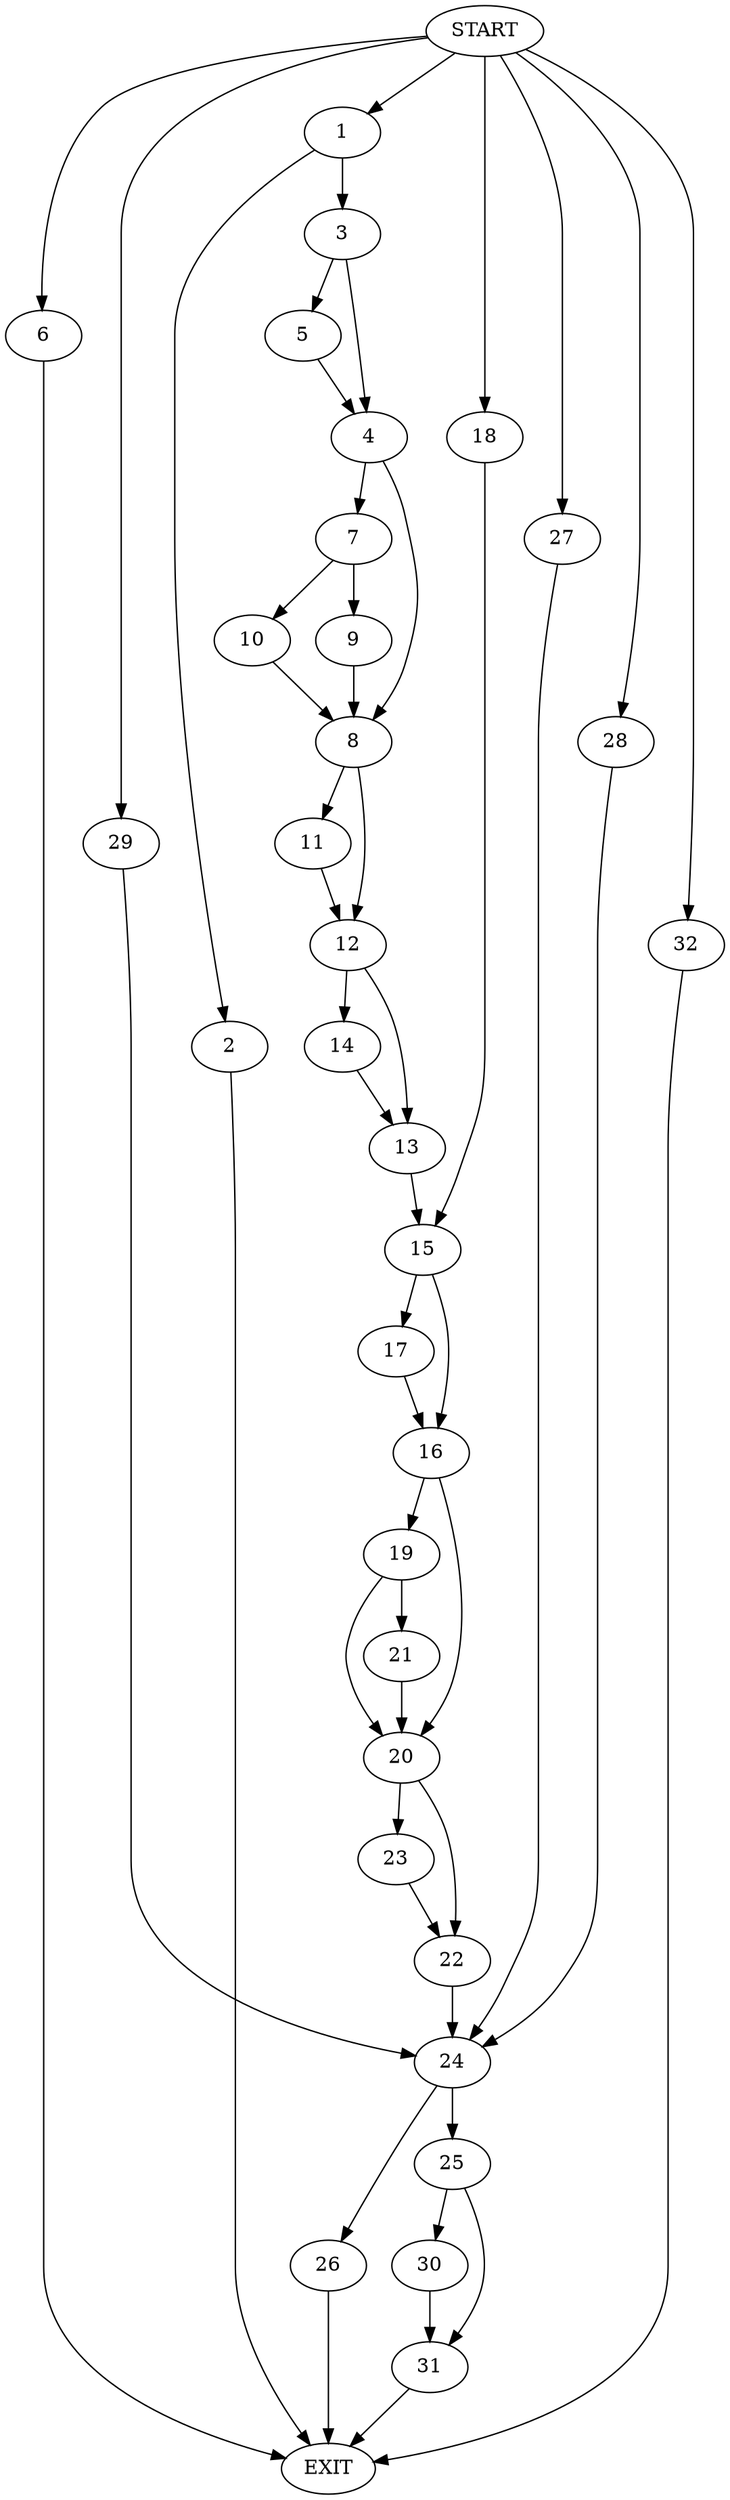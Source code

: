 digraph {
0 [label="START"]
33 [label="EXIT"]
0 -> 1
1 -> 2
1 -> 3
3 -> 4
3 -> 5
2 -> 33
0 -> 6
6 -> 33
5 -> 4
4 -> 7
4 -> 8
7 -> 9
7 -> 10
8 -> 11
8 -> 12
9 -> 8
10 -> 8
12 -> 13
12 -> 14
11 -> 12
14 -> 13
13 -> 15
15 -> 16
15 -> 17
0 -> 18
18 -> 15
17 -> 16
16 -> 19
16 -> 20
19 -> 21
19 -> 20
20 -> 22
20 -> 23
21 -> 20
22 -> 24
23 -> 22
24 -> 25
24 -> 26
0 -> 27
27 -> 24
0 -> 28
28 -> 24
0 -> 29
29 -> 24
25 -> 30
25 -> 31
26 -> 33
31 -> 33
30 -> 31
0 -> 32
32 -> 33
}
